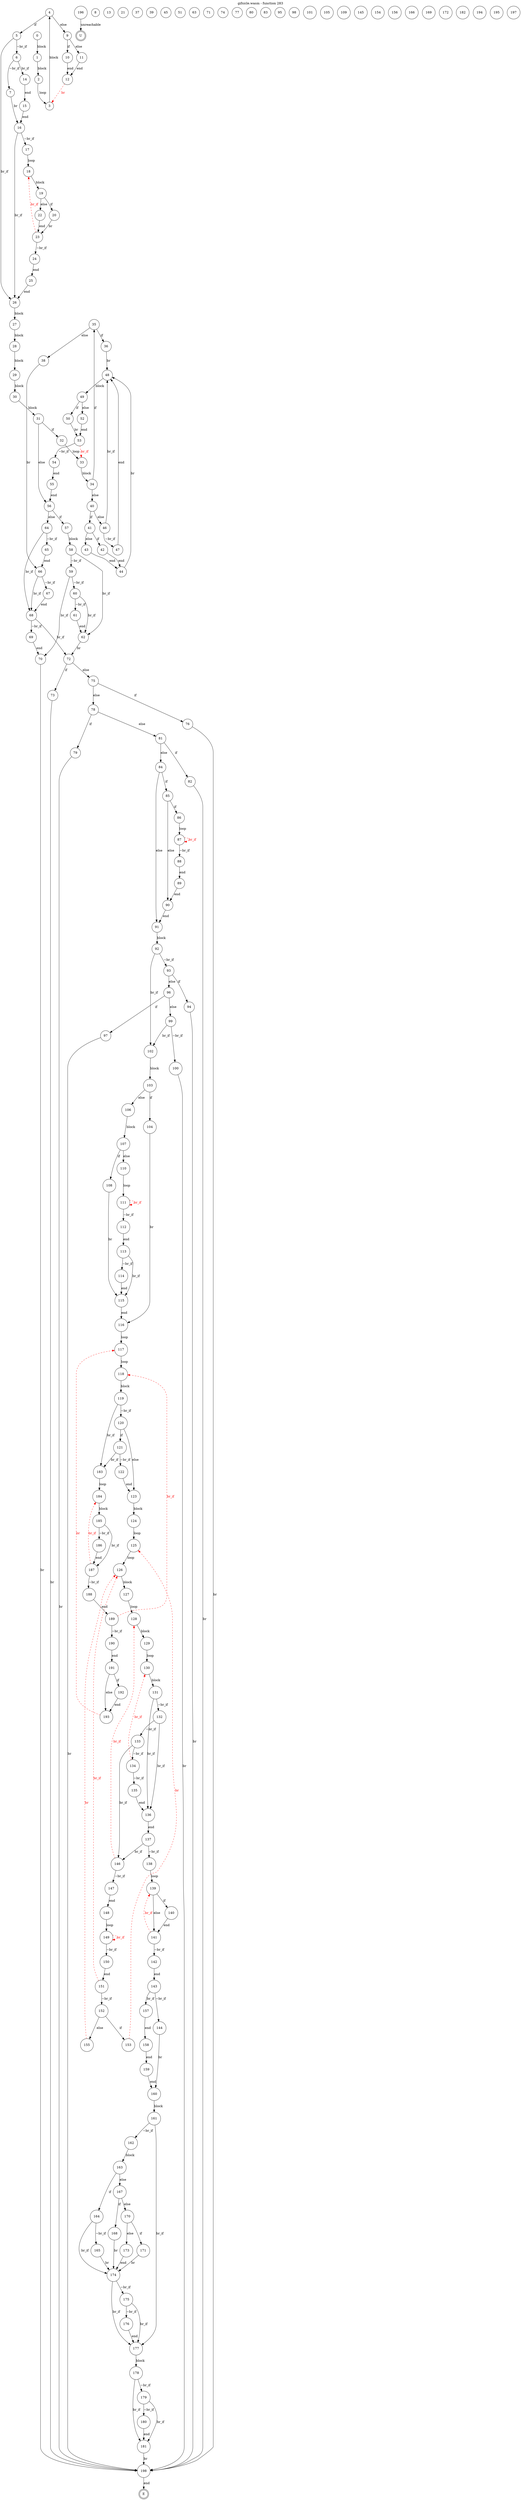 digraph finite_state_machine {
    label = "gifsicle.wasm - function 283"
    labelloc =  t
    labelfontsize = 16
    labelfontcolor = black
    labelfontname = "Helvetica"
    node [shape = doublecircle]; E U ;
node [shape=circle, fontcolor=black, style="", label="0"]0
node [shape=circle, fontcolor=black, style="", label="1"]1
node [shape=circle, fontcolor=black, style="", label="2"]2
node [shape=circle, fontcolor=black, style="", label="3"]3
node [shape=circle, fontcolor=black, style="", label="4"]4
node [shape=circle, fontcolor=black, style="", label="5"]5
node [shape=circle, fontcolor=black, style="", label="6"]6
node [shape=circle, fontcolor=black, style="", label="7"]7
node [shape=circle, fontcolor=black, style="", label="8"]8
node [shape=circle, fontcolor=black, style="", label="9"]9
node [shape=circle, fontcolor=black, style="", label="10"]10
node [shape=circle, fontcolor=black, style="", label="11"]11
node [shape=circle, fontcolor=black, style="", label="12"]12
node [shape=circle, fontcolor=black, style="", label="13"]13
node [shape=circle, fontcolor=black, style="", label="14"]14
node [shape=circle, fontcolor=black, style="", label="15"]15
node [shape=circle, fontcolor=black, style="", label="16"]16
node [shape=circle, fontcolor=black, style="", label="17"]17
node [shape=circle, fontcolor=black, style="", label="18"]18
node [shape=circle, fontcolor=black, style="", label="19"]19
node [shape=circle, fontcolor=black, style="", label="20"]20
node [shape=circle, fontcolor=black, style="", label="21"]21
node [shape=circle, fontcolor=black, style="", label="22"]22
node [shape=circle, fontcolor=black, style="", label="23"]23
node [shape=circle, fontcolor=black, style="", label="24"]24
node [shape=circle, fontcolor=black, style="", label="25"]25
node [shape=circle, fontcolor=black, style="", label="26"]26
node [shape=circle, fontcolor=black, style="", label="27"]27
node [shape=circle, fontcolor=black, style="", label="28"]28
node [shape=circle, fontcolor=black, style="", label="29"]29
node [shape=circle, fontcolor=black, style="", label="30"]30
node [shape=circle, fontcolor=black, style="", label="31"]31
node [shape=circle, fontcolor=black, style="", label="32"]32
node [shape=circle, fontcolor=black, style="", label="33"]33
node [shape=circle, fontcolor=black, style="", label="34"]34
node [shape=circle, fontcolor=black, style="", label="35"]35
node [shape=circle, fontcolor=black, style="", label="36"]36
node [shape=circle, fontcolor=black, style="", label="37"]37
node [shape=circle, fontcolor=black, style="", label="38"]38
node [shape=circle, fontcolor=black, style="", label="39"]39
node [shape=circle, fontcolor=black, style="", label="40"]40
node [shape=circle, fontcolor=black, style="", label="41"]41
node [shape=circle, fontcolor=black, style="", label="42"]42
node [shape=circle, fontcolor=black, style="", label="43"]43
node [shape=circle, fontcolor=black, style="", label="44"]44
node [shape=circle, fontcolor=black, style="", label="45"]45
node [shape=circle, fontcolor=black, style="", label="46"]46
node [shape=circle, fontcolor=black, style="", label="47"]47
node [shape=circle, fontcolor=black, style="", label="48"]48
node [shape=circle, fontcolor=black, style="", label="49"]49
node [shape=circle, fontcolor=black, style="", label="50"]50
node [shape=circle, fontcolor=black, style="", label="51"]51
node [shape=circle, fontcolor=black, style="", label="52"]52
node [shape=circle, fontcolor=black, style="", label="53"]53
node [shape=circle, fontcolor=black, style="", label="54"]54
node [shape=circle, fontcolor=black, style="", label="55"]55
node [shape=circle, fontcolor=black, style="", label="56"]56
node [shape=circle, fontcolor=black, style="", label="57"]57
node [shape=circle, fontcolor=black, style="", label="58"]58
node [shape=circle, fontcolor=black, style="", label="59"]59
node [shape=circle, fontcolor=black, style="", label="60"]60
node [shape=circle, fontcolor=black, style="", label="61"]61
node [shape=circle, fontcolor=black, style="", label="62"]62
node [shape=circle, fontcolor=black, style="", label="63"]63
node [shape=circle, fontcolor=black, style="", label="64"]64
node [shape=circle, fontcolor=black, style="", label="65"]65
node [shape=circle, fontcolor=black, style="", label="66"]66
node [shape=circle, fontcolor=black, style="", label="67"]67
node [shape=circle, fontcolor=black, style="", label="68"]68
node [shape=circle, fontcolor=black, style="", label="69"]69
node [shape=circle, fontcolor=black, style="", label="70"]70
node [shape=circle, fontcolor=black, style="", label="71"]71
node [shape=circle, fontcolor=black, style="", label="72"]72
node [shape=circle, fontcolor=black, style="", label="73"]73
node [shape=circle, fontcolor=black, style="", label="74"]74
node [shape=circle, fontcolor=black, style="", label="75"]75
node [shape=circle, fontcolor=black, style="", label="76"]76
node [shape=circle, fontcolor=black, style="", label="77"]77
node [shape=circle, fontcolor=black, style="", label="78"]78
node [shape=circle, fontcolor=black, style="", label="79"]79
node [shape=circle, fontcolor=black, style="", label="80"]80
node [shape=circle, fontcolor=black, style="", label="81"]81
node [shape=circle, fontcolor=black, style="", label="82"]82
node [shape=circle, fontcolor=black, style="", label="83"]83
node [shape=circle, fontcolor=black, style="", label="84"]84
node [shape=circle, fontcolor=black, style="", label="85"]85
node [shape=circle, fontcolor=black, style="", label="86"]86
node [shape=circle, fontcolor=black, style="", label="87"]87
node [shape=circle, fontcolor=black, style="", label="88"]88
node [shape=circle, fontcolor=black, style="", label="89"]89
node [shape=circle, fontcolor=black, style="", label="90"]90
node [shape=circle, fontcolor=black, style="", label="91"]91
node [shape=circle, fontcolor=black, style="", label="92"]92
node [shape=circle, fontcolor=black, style="", label="93"]93
node [shape=circle, fontcolor=black, style="", label="94"]94
node [shape=circle, fontcolor=black, style="", label="95"]95
node [shape=circle, fontcolor=black, style="", label="96"]96
node [shape=circle, fontcolor=black, style="", label="97"]97
node [shape=circle, fontcolor=black, style="", label="98"]98
node [shape=circle, fontcolor=black, style="", label="99"]99
node [shape=circle, fontcolor=black, style="", label="100"]100
node [shape=circle, fontcolor=black, style="", label="101"]101
node [shape=circle, fontcolor=black, style="", label="102"]102
node [shape=circle, fontcolor=black, style="", label="103"]103
node [shape=circle, fontcolor=black, style="", label="104"]104
node [shape=circle, fontcolor=black, style="", label="105"]105
node [shape=circle, fontcolor=black, style="", label="106"]106
node [shape=circle, fontcolor=black, style="", label="107"]107
node [shape=circle, fontcolor=black, style="", label="108"]108
node [shape=circle, fontcolor=black, style="", label="109"]109
node [shape=circle, fontcolor=black, style="", label="110"]110
node [shape=circle, fontcolor=black, style="", label="111"]111
node [shape=circle, fontcolor=black, style="", label="112"]112
node [shape=circle, fontcolor=black, style="", label="113"]113
node [shape=circle, fontcolor=black, style="", label="114"]114
node [shape=circle, fontcolor=black, style="", label="115"]115
node [shape=circle, fontcolor=black, style="", label="116"]116
node [shape=circle, fontcolor=black, style="", label="117"]117
node [shape=circle, fontcolor=black, style="", label="118"]118
node [shape=circle, fontcolor=black, style="", label="119"]119
node [shape=circle, fontcolor=black, style="", label="120"]120
node [shape=circle, fontcolor=black, style="", label="121"]121
node [shape=circle, fontcolor=black, style="", label="122"]122
node [shape=circle, fontcolor=black, style="", label="123"]123
node [shape=circle, fontcolor=black, style="", label="124"]124
node [shape=circle, fontcolor=black, style="", label="125"]125
node [shape=circle, fontcolor=black, style="", label="126"]126
node [shape=circle, fontcolor=black, style="", label="127"]127
node [shape=circle, fontcolor=black, style="", label="128"]128
node [shape=circle, fontcolor=black, style="", label="129"]129
node [shape=circle, fontcolor=black, style="", label="130"]130
node [shape=circle, fontcolor=black, style="", label="131"]131
node [shape=circle, fontcolor=black, style="", label="132"]132
node [shape=circle, fontcolor=black, style="", label="133"]133
node [shape=circle, fontcolor=black, style="", label="134"]134
node [shape=circle, fontcolor=black, style="", label="135"]135
node [shape=circle, fontcolor=black, style="", label="136"]136
node [shape=circle, fontcolor=black, style="", label="137"]137
node [shape=circle, fontcolor=black, style="", label="138"]138
node [shape=circle, fontcolor=black, style="", label="139"]139
node [shape=circle, fontcolor=black, style="", label="140"]140
node [shape=circle, fontcolor=black, style="", label="141"]141
node [shape=circle, fontcolor=black, style="", label="142"]142
node [shape=circle, fontcolor=black, style="", label="143"]143
node [shape=circle, fontcolor=black, style="", label="144"]144
node [shape=circle, fontcolor=black, style="", label="145"]145
node [shape=circle, fontcolor=black, style="", label="146"]146
node [shape=circle, fontcolor=black, style="", label="147"]147
node [shape=circle, fontcolor=black, style="", label="148"]148
node [shape=circle, fontcolor=black, style="", label="149"]149
node [shape=circle, fontcolor=black, style="", label="150"]150
node [shape=circle, fontcolor=black, style="", label="151"]151
node [shape=circle, fontcolor=black, style="", label="152"]152
node [shape=circle, fontcolor=black, style="", label="153"]153
node [shape=circle, fontcolor=black, style="", label="154"]154
node [shape=circle, fontcolor=black, style="", label="155"]155
node [shape=circle, fontcolor=black, style="", label="156"]156
node [shape=circle, fontcolor=black, style="", label="157"]157
node [shape=circle, fontcolor=black, style="", label="158"]158
node [shape=circle, fontcolor=black, style="", label="159"]159
node [shape=circle, fontcolor=black, style="", label="160"]160
node [shape=circle, fontcolor=black, style="", label="161"]161
node [shape=circle, fontcolor=black, style="", label="162"]162
node [shape=circle, fontcolor=black, style="", label="163"]163
node [shape=circle, fontcolor=black, style="", label="164"]164
node [shape=circle, fontcolor=black, style="", label="165"]165
node [shape=circle, fontcolor=black, style="", label="166"]166
node [shape=circle, fontcolor=black, style="", label="167"]167
node [shape=circle, fontcolor=black, style="", label="168"]168
node [shape=circle, fontcolor=black, style="", label="169"]169
node [shape=circle, fontcolor=black, style="", label="170"]170
node [shape=circle, fontcolor=black, style="", label="171"]171
node [shape=circle, fontcolor=black, style="", label="172"]172
node [shape=circle, fontcolor=black, style="", label="173"]173
node [shape=circle, fontcolor=black, style="", label="174"]174
node [shape=circle, fontcolor=black, style="", label="175"]175
node [shape=circle, fontcolor=black, style="", label="176"]176
node [shape=circle, fontcolor=black, style="", label="177"]177
node [shape=circle, fontcolor=black, style="", label="178"]178
node [shape=circle, fontcolor=black, style="", label="179"]179
node [shape=circle, fontcolor=black, style="", label="180"]180
node [shape=circle, fontcolor=black, style="", label="181"]181
node [shape=circle, fontcolor=black, style="", label="182"]182
node [shape=circle, fontcolor=black, style="", label="183"]183
node [shape=circle, fontcolor=black, style="", label="184"]184
node [shape=circle, fontcolor=black, style="", label="185"]185
node [shape=circle, fontcolor=black, style="", label="186"]186
node [shape=circle, fontcolor=black, style="", label="187"]187
node [shape=circle, fontcolor=black, style="", label="188"]188
node [shape=circle, fontcolor=black, style="", label="189"]189
node [shape=circle, fontcolor=black, style="", label="190"]190
node [shape=circle, fontcolor=black, style="", label="191"]191
node [shape=circle, fontcolor=black, style="", label="192"]192
node [shape=circle, fontcolor=black, style="", label="193"]193
node [shape=circle, fontcolor=black, style="", label="194"]194
node [shape=circle, fontcolor=black, style="", label="195"]195
node [shape=circle, fontcolor=black, style="", label="196"]196
node [shape=circle, fontcolor=black, style="", label="197"]197
node [shape=circle, fontcolor=black, style="", label="198"]198
node [shape=circle, fontcolor=black, style="", label="E"]E
node [shape=circle, fontcolor=black, style="", label="U"]U
    0 -> 1[label="block"];
    1 -> 2[label="block"];
    2 -> 3[label="loop"];
    3 -> 4[label="block"];
    4 -> 5[label="if"];
    4 -> 9[label="else"];
    5 -> 6[label="~br_if"];
    5 -> 26[label="br_if"];
    6 -> 7[label="~br_if"];
    6 -> 14[label="br_if"];
    7 -> 16[label="br"];
    9 -> 10[label="if"];
    9 -> 11[label="else"];
    10 -> 12[label="end"];
    11 -> 12[label="end"];
    12 -> 3[style="dashed" color="red" fontcolor="red" label="br"];
    14 -> 15[label="end"];
    15 -> 16[label="end"];
    16 -> 17[label="~br_if"];
    16 -> 26[label="br_if"];
    17 -> 18[label="loop"];
    18 -> 19[label="block"];
    19 -> 20[label="if"];
    19 -> 22[label="else"];
    20 -> 23[label="br"];
    22 -> 23[label="end"];
    23 -> 24[label="~br_if"];
    23 -> 18[style="dashed" color="red" fontcolor="red" label="br_if"];
    24 -> 25[label="end"];
    25 -> 26[label="end"];
    26 -> 27[label="block"];
    27 -> 28[label="block"];
    28 -> 29[label="block"];
    29 -> 30[label="block"];
    30 -> 31[label="block"];
    31 -> 32[label="if"];
    31 -> 56[label="else"];
    32 -> 33[label="loop"];
    33 -> 34[label="block"];
    34 -> 35[label="if"];
    34 -> 40[label="else"];
    35 -> 36[label="if"];
    35 -> 38[label="else"];
    36 -> 48[label="br"];
    38 -> 66[label="br"];
    40 -> 41[label="if"];
    40 -> 46[label="else"];
    41 -> 42[label="if"];
    41 -> 43[label="else"];
    42 -> 44[label="end"];
    43 -> 44[label="end"];
    44 -> 48[label="br"];
    46 -> 47[label="~br_if"];
    46 -> 48[label="br_if"];
    47 -> 48[label="end"];
    48 -> 49[label="block"];
    49 -> 50[label="if"];
    49 -> 52[label="else"];
    50 -> 53[label="br"];
    52 -> 53[label="end"];
    53 -> 54[label="~br_if"];
    53 -> 33[style="dashed" color="red" fontcolor="red" label="br_if"];
    54 -> 55[label="end"];
    55 -> 56[label="end"];
    56 -> 57[label="if"];
    56 -> 64[label="else"];
    57 -> 58[label="block"];
    58 -> 59[label="~br_if"];
    58 -> 62[label="br_if"];
    59 -> 60[label="~br_if"];
    59 -> 70[label="br_if"];
    60 -> 61[label="~br_if"];
    60 -> 62[label="br_if"];
    61 -> 62[label="end"];
    62 -> 72[label="br"];
    64 -> 65[label="~br_if"];
    64 -> 68[label="br_if"];
    65 -> 66[label="end"];
    66 -> 67[label="~br_if"];
    66 -> 68[label="br_if"];
    67 -> 68[label="end"];
    68 -> 69[label="~br_if"];
    68 -> 72[label="br_if"];
    69 -> 70[label="end"];
    70 -> 198[label="br"];
    72 -> 73[label="if"];
    72 -> 75[label="else"];
    73 -> 198[label="br"];
    75 -> 76[label="if"];
    75 -> 78[label="else"];
    76 -> 198[label="br"];
    78 -> 79[label="if"];
    78 -> 81[label="else"];
    79 -> 198[label="br"];
    81 -> 82[label="if"];
    81 -> 84[label="else"];
    82 -> 198[label="br"];
    84 -> 85[label="if"];
    84 -> 91[label="else"];
    85 -> 86[label="if"];
    85 -> 90[label="else"];
    86 -> 87[label="loop"];
    87 -> 88[label="~br_if"];
    87 -> 87[style="dashed" color="red" fontcolor="red" label="br_if"];
    88 -> 89[label="end"];
    89 -> 90[label="end"];
    90 -> 91[label="end"];
    91 -> 92[label="block"];
    92 -> 93[label="~br_if"];
    92 -> 102[label="br_if"];
    93 -> 94[label="if"];
    93 -> 96[label="else"];
    94 -> 198[label="br"];
    96 -> 97[label="if"];
    96 -> 99[label="else"];
    97 -> 198[label="br"];
    99 -> 100[label="~br_if"];
    99 -> 102[label="br_if"];
    100 -> 198[label="br"];
    102 -> 103[label="block"];
    103 -> 104[label="if"];
    103 -> 106[label="else"];
    104 -> 116[label="br"];
    106 -> 107[label="block"];
    107 -> 108[label="if"];
    107 -> 110[label="else"];
    108 -> 115[label="br"];
    110 -> 111[label="loop"];
    111 -> 112[label="~br_if"];
    111 -> 111[style="dashed" color="red" fontcolor="red" label="br_if"];
    112 -> 113[label="end"];
    113 -> 114[label="~br_if"];
    113 -> 115[label="br_if"];
    114 -> 115[label="end"];
    115 -> 116[label="end"];
    116 -> 117[label="loop"];
    117 -> 118[label="loop"];
    118 -> 119[label="block"];
    119 -> 120[label="~br_if"];
    119 -> 183[label="br_if"];
    120 -> 121[label="if"];
    120 -> 123[label="else"];
    121 -> 122[label="~br_if"];
    121 -> 183[label="br_if"];
    122 -> 123[label="end"];
    123 -> 124[label="block"];
    124 -> 125[label="loop"];
    125 -> 126[label="loop"];
    126 -> 127[label="block"];
    127 -> 128[label="loop"];
    128 -> 129[label="block"];
    129 -> 130[label="loop"];
    130 -> 131[label="block"];
    131 -> 132[label="~br_if"];
    131 -> 136[label="br_if"];
    132 -> 133[label="~br_if"];
    132 -> 136[label="br_if"];
    133 -> 134[label="~br_if"];
    133 -> 146[label="br_if"];
    134 -> 135[label="~br_if"];
    134 -> 130[style="dashed" color="red" fontcolor="red" label="br_if"];
    135 -> 136[label="end"];
    136 -> 137[label="end"];
    137 -> 138[label="~br_if"];
    137 -> 146[label="br_if"];
    138 -> 139[label="loop"];
    139 -> 140[label="if"];
    139 -> 141[label="else"];
    140 -> 141[label="end"];
    141 -> 142[label="~br_if"];
    141 -> 139[style="dashed" color="red" fontcolor="red" label="br_if"];
    142 -> 143[label="end"];
    143 -> 144[label="~br_if"];
    143 -> 157[label="br_if"];
    144 -> 160[label="br"];
    146 -> 147[label="~br_if"];
    146 -> 128[style="dashed" color="red" fontcolor="red" label="br_if"];
    147 -> 148[label="end"];
    148 -> 149[label="loop"];
    149 -> 150[label="~br_if"];
    149 -> 149[style="dashed" color="red" fontcolor="red" label="br_if"];
    150 -> 151[label="end"];
    151 -> 152[label="~br_if"];
    151 -> 126[style="dashed" color="red" fontcolor="red" label="br_if"];
    152 -> 153[label="if"];
    152 -> 155[label="else"];
    153 -> 125[style="dashed" color="red" fontcolor="red" label="br"];
    155 -> 126[style="dashed" color="red" fontcolor="red" label="br"];
    157 -> 158[label="end"];
    158 -> 159[label="end"];
    159 -> 160[label="end"];
    160 -> 161[label="block"];
    161 -> 162[label="~br_if"];
    161 -> 177[label="br_if"];
    162 -> 163[label="block"];
    163 -> 164[label="if"];
    163 -> 167[label="else"];
    164 -> 165[label="~br_if"];
    164 -> 174[label="br_if"];
    165 -> 174[label="br"];
    167 -> 168[label="if"];
    167 -> 170[label="else"];
    168 -> 174[label="br"];
    170 -> 171[label="if"];
    170 -> 173[label="else"];
    171 -> 174[label="br"];
    173 -> 174[label="end"];
    174 -> 175[label="~br_if"];
    174 -> 177[label="br_if"];
    175 -> 176[label="~br_if"];
    175 -> 177[label="br_if"];
    176 -> 177[label="end"];
    177 -> 178[label="block"];
    178 -> 179[label="~br_if"];
    178 -> 181[label="br_if"];
    179 -> 180[label="~br_if"];
    179 -> 181[label="br_if"];
    180 -> 181[label="end"];
    181 -> 198[label="br"];
    183 -> 184[label="loop"];
    184 -> 185[label="block"];
    185 -> 186[label="~br_if"];
    185 -> 187[label="br_if"];
    186 -> 187[label="end"];
    187 -> 188[label="~br_if"];
    187 -> 184[style="dashed" color="red" fontcolor="red" label="br_if"];
    188 -> 189[label="end"];
    189 -> 190[label="~br_if"];
    189 -> 118[style="dashed" color="red" fontcolor="red" label="br_if"];
    190 -> 191[label="end"];
    191 -> 192[label="if"];
    191 -> 193[label="else"];
    192 -> 193[label="end"];
    193 -> 117[style="dashed" color="red" fontcolor="red" label="br"];
    196 -> U[label="unreachable"];
    198 -> E[label="end"];
}
